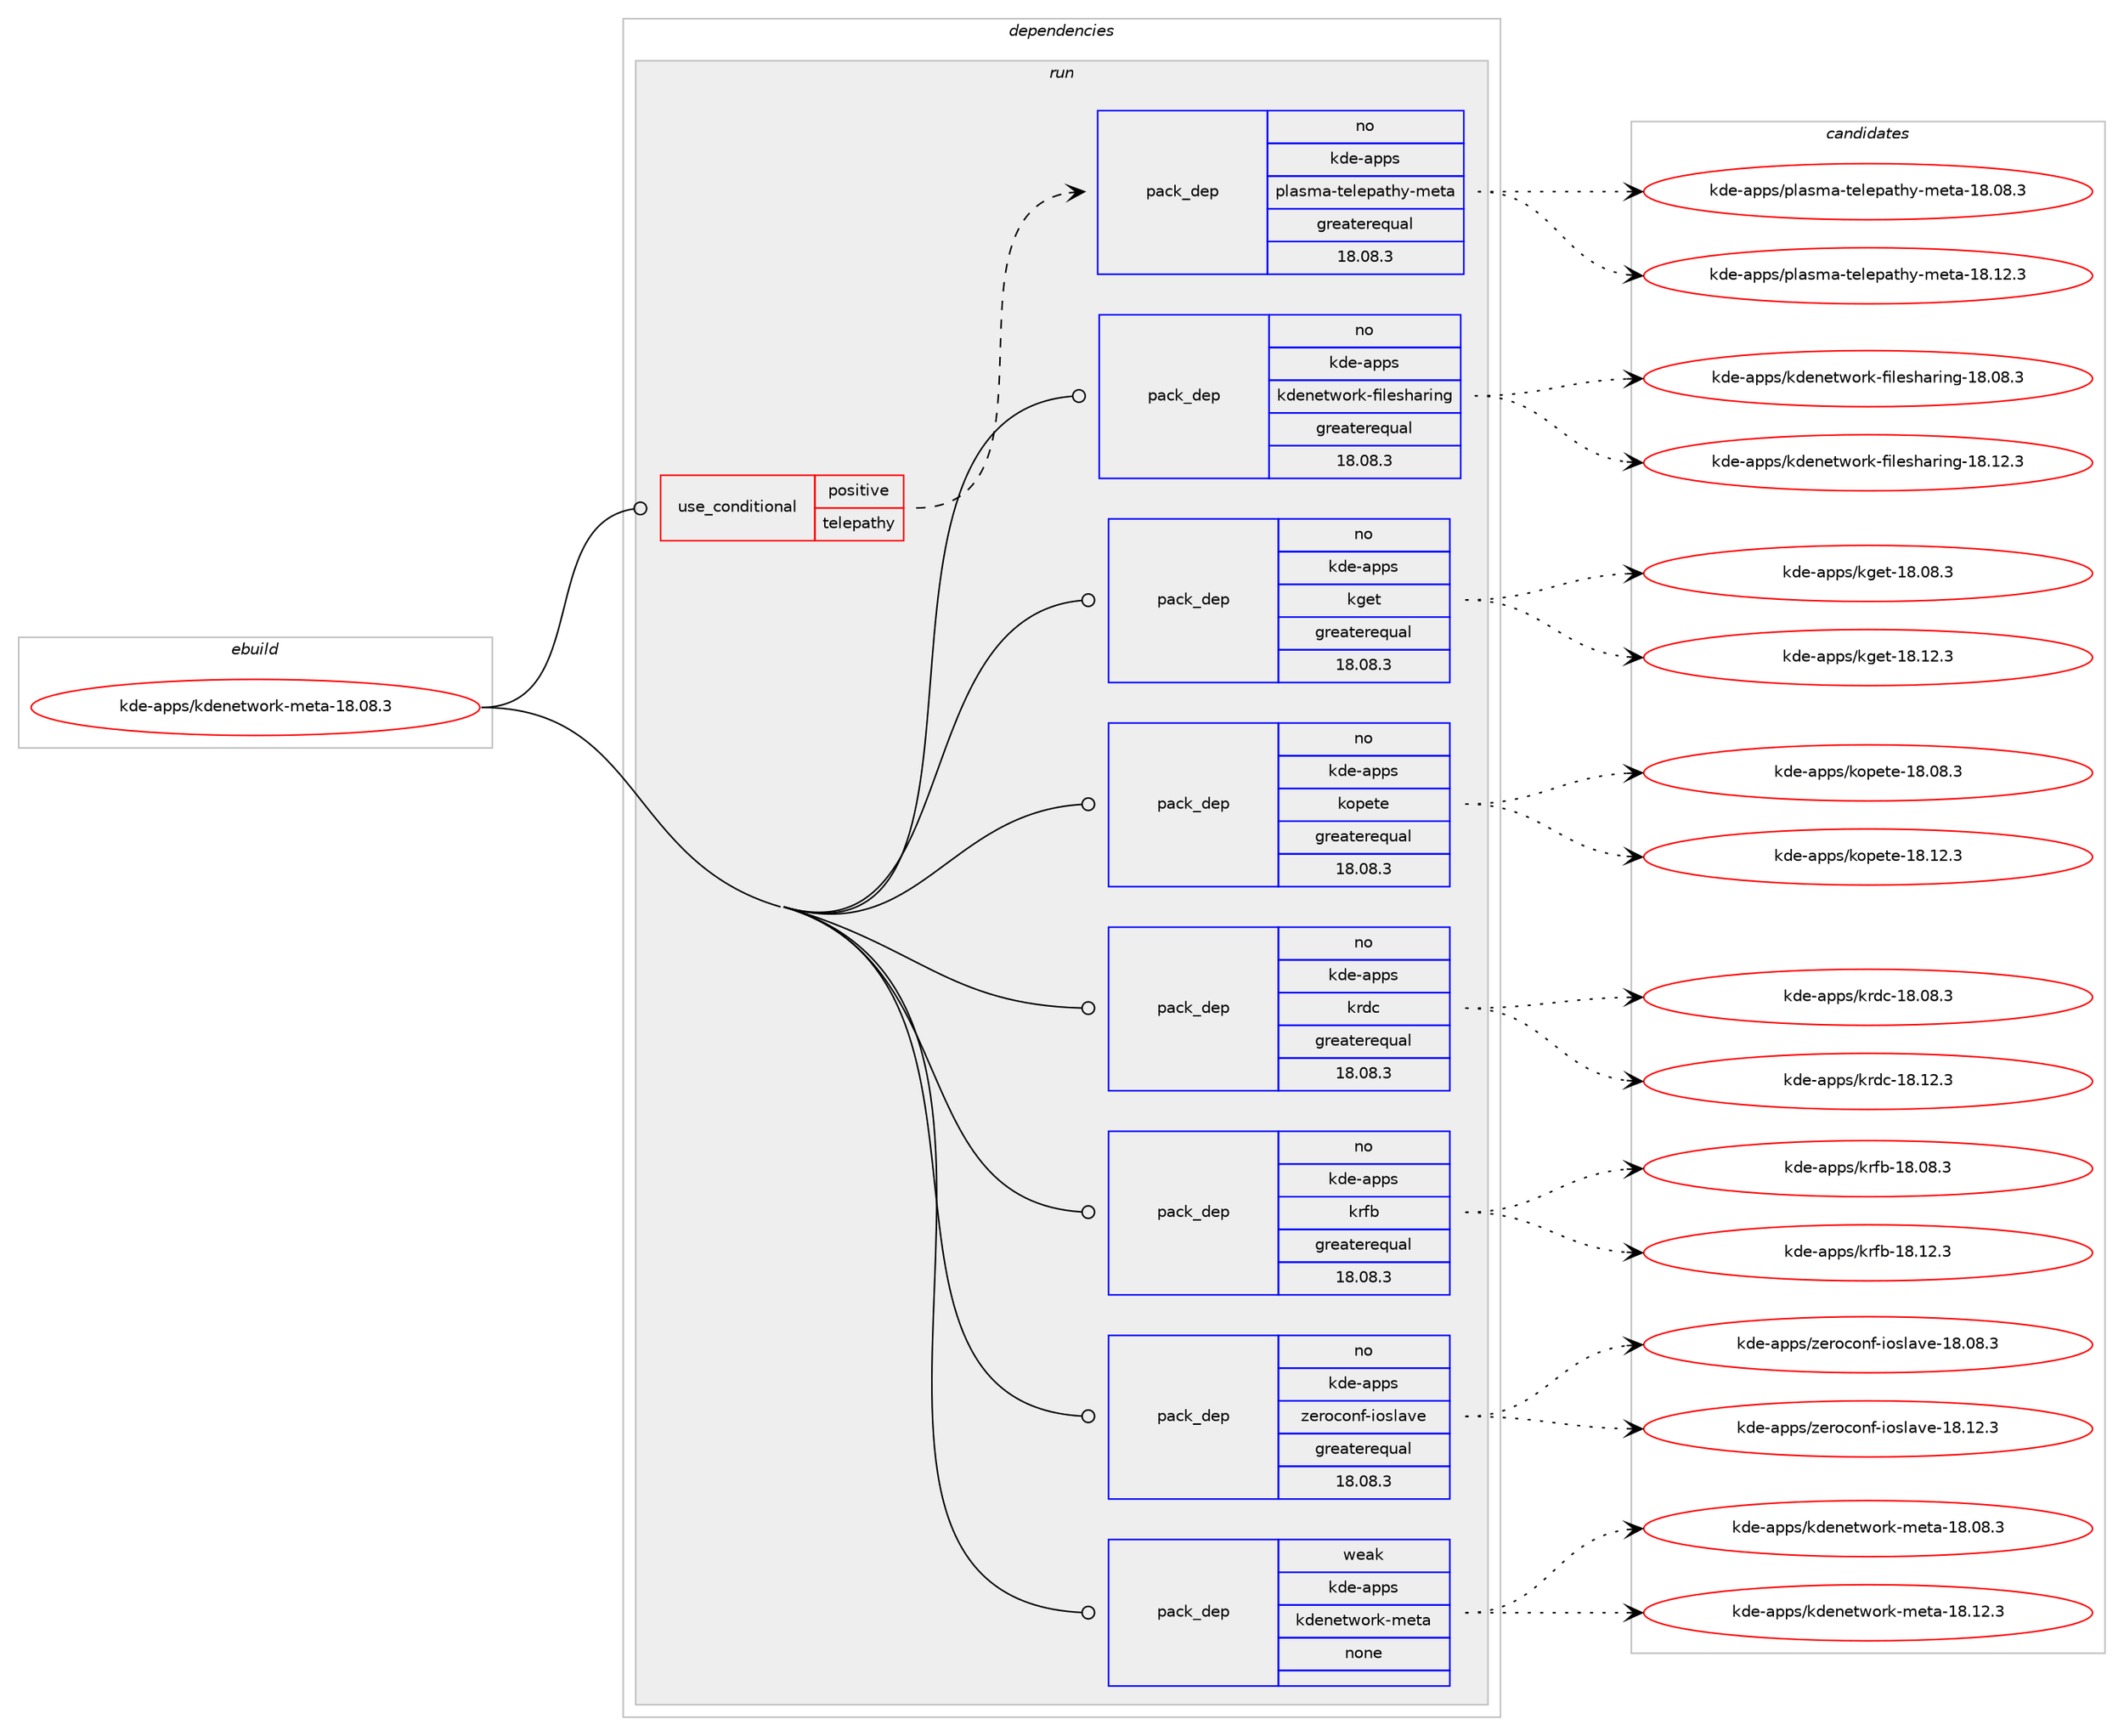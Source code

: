 digraph prolog {

# *************
# Graph options
# *************

newrank=true;
concentrate=true;
compound=true;
graph [rankdir=LR,fontname=Helvetica,fontsize=10,ranksep=1.5];#, ranksep=2.5, nodesep=0.2];
edge  [arrowhead=vee];
node  [fontname=Helvetica,fontsize=10];

# **********
# The ebuild
# **********

subgraph cluster_leftcol {
color=gray;
rank=same;
label=<<i>ebuild</i>>;
id [label="kde-apps/kdenetwork-meta-18.08.3", color=red, width=4, href="../kde-apps/kdenetwork-meta-18.08.3.svg"];
}

# ****************
# The dependencies
# ****************

subgraph cluster_midcol {
color=gray;
label=<<i>dependencies</i>>;
subgraph cluster_compile {
fillcolor="#eeeeee";
style=filled;
label=<<i>compile</i>>;
}
subgraph cluster_compileandrun {
fillcolor="#eeeeee";
style=filled;
label=<<i>compile and run</i>>;
}
subgraph cluster_run {
fillcolor="#eeeeee";
style=filled;
label=<<i>run</i>>;
subgraph cond428781 {
dependency1574926 [label=<<TABLE BORDER="0" CELLBORDER="1" CELLSPACING="0" CELLPADDING="4"><TR><TD ROWSPAN="3" CELLPADDING="10">use_conditional</TD></TR><TR><TD>positive</TD></TR><TR><TD>telepathy</TD></TR></TABLE>>, shape=none, color=red];
subgraph pack1121704 {
dependency1574927 [label=<<TABLE BORDER="0" CELLBORDER="1" CELLSPACING="0" CELLPADDING="4" WIDTH="220"><TR><TD ROWSPAN="6" CELLPADDING="30">pack_dep</TD></TR><TR><TD WIDTH="110">no</TD></TR><TR><TD>kde-apps</TD></TR><TR><TD>plasma-telepathy-meta</TD></TR><TR><TD>greaterequal</TD></TR><TR><TD>18.08.3</TD></TR></TABLE>>, shape=none, color=blue];
}
dependency1574926:e -> dependency1574927:w [weight=20,style="dashed",arrowhead="vee"];
}
id:e -> dependency1574926:w [weight=20,style="solid",arrowhead="odot"];
subgraph pack1121705 {
dependency1574928 [label=<<TABLE BORDER="0" CELLBORDER="1" CELLSPACING="0" CELLPADDING="4" WIDTH="220"><TR><TD ROWSPAN="6" CELLPADDING="30">pack_dep</TD></TR><TR><TD WIDTH="110">no</TD></TR><TR><TD>kde-apps</TD></TR><TR><TD>kdenetwork-filesharing</TD></TR><TR><TD>greaterequal</TD></TR><TR><TD>18.08.3</TD></TR></TABLE>>, shape=none, color=blue];
}
id:e -> dependency1574928:w [weight=20,style="solid",arrowhead="odot"];
subgraph pack1121706 {
dependency1574929 [label=<<TABLE BORDER="0" CELLBORDER="1" CELLSPACING="0" CELLPADDING="4" WIDTH="220"><TR><TD ROWSPAN="6" CELLPADDING="30">pack_dep</TD></TR><TR><TD WIDTH="110">no</TD></TR><TR><TD>kde-apps</TD></TR><TR><TD>kget</TD></TR><TR><TD>greaterequal</TD></TR><TR><TD>18.08.3</TD></TR></TABLE>>, shape=none, color=blue];
}
id:e -> dependency1574929:w [weight=20,style="solid",arrowhead="odot"];
subgraph pack1121707 {
dependency1574930 [label=<<TABLE BORDER="0" CELLBORDER="1" CELLSPACING="0" CELLPADDING="4" WIDTH="220"><TR><TD ROWSPAN="6" CELLPADDING="30">pack_dep</TD></TR><TR><TD WIDTH="110">no</TD></TR><TR><TD>kde-apps</TD></TR><TR><TD>kopete</TD></TR><TR><TD>greaterequal</TD></TR><TR><TD>18.08.3</TD></TR></TABLE>>, shape=none, color=blue];
}
id:e -> dependency1574930:w [weight=20,style="solid",arrowhead="odot"];
subgraph pack1121708 {
dependency1574931 [label=<<TABLE BORDER="0" CELLBORDER="1" CELLSPACING="0" CELLPADDING="4" WIDTH="220"><TR><TD ROWSPAN="6" CELLPADDING="30">pack_dep</TD></TR><TR><TD WIDTH="110">no</TD></TR><TR><TD>kde-apps</TD></TR><TR><TD>krdc</TD></TR><TR><TD>greaterequal</TD></TR><TR><TD>18.08.3</TD></TR></TABLE>>, shape=none, color=blue];
}
id:e -> dependency1574931:w [weight=20,style="solid",arrowhead="odot"];
subgraph pack1121709 {
dependency1574932 [label=<<TABLE BORDER="0" CELLBORDER="1" CELLSPACING="0" CELLPADDING="4" WIDTH="220"><TR><TD ROWSPAN="6" CELLPADDING="30">pack_dep</TD></TR><TR><TD WIDTH="110">no</TD></TR><TR><TD>kde-apps</TD></TR><TR><TD>krfb</TD></TR><TR><TD>greaterequal</TD></TR><TR><TD>18.08.3</TD></TR></TABLE>>, shape=none, color=blue];
}
id:e -> dependency1574932:w [weight=20,style="solid",arrowhead="odot"];
subgraph pack1121710 {
dependency1574933 [label=<<TABLE BORDER="0" CELLBORDER="1" CELLSPACING="0" CELLPADDING="4" WIDTH="220"><TR><TD ROWSPAN="6" CELLPADDING="30">pack_dep</TD></TR><TR><TD WIDTH="110">no</TD></TR><TR><TD>kde-apps</TD></TR><TR><TD>zeroconf-ioslave</TD></TR><TR><TD>greaterequal</TD></TR><TR><TD>18.08.3</TD></TR></TABLE>>, shape=none, color=blue];
}
id:e -> dependency1574933:w [weight=20,style="solid",arrowhead="odot"];
subgraph pack1121711 {
dependency1574934 [label=<<TABLE BORDER="0" CELLBORDER="1" CELLSPACING="0" CELLPADDING="4" WIDTH="220"><TR><TD ROWSPAN="6" CELLPADDING="30">pack_dep</TD></TR><TR><TD WIDTH="110">weak</TD></TR><TR><TD>kde-apps</TD></TR><TR><TD>kdenetwork-meta</TD></TR><TR><TD>none</TD></TR><TR><TD></TD></TR></TABLE>>, shape=none, color=blue];
}
id:e -> dependency1574934:w [weight=20,style="solid",arrowhead="odot"];
}
}

# **************
# The candidates
# **************

subgraph cluster_choices {
rank=same;
color=gray;
label=<<i>candidates</i>>;

subgraph choice1121704 {
color=black;
nodesep=1;
choice1071001014597112112115471121089711510997451161011081011129711610412145109101116974549564648564651 [label="kde-apps/plasma-telepathy-meta-18.08.3", color=red, width=4,href="../kde-apps/plasma-telepathy-meta-18.08.3.svg"];
choice1071001014597112112115471121089711510997451161011081011129711610412145109101116974549564649504651 [label="kde-apps/plasma-telepathy-meta-18.12.3", color=red, width=4,href="../kde-apps/plasma-telepathy-meta-18.12.3.svg"];
dependency1574927:e -> choice1071001014597112112115471121089711510997451161011081011129711610412145109101116974549564648564651:w [style=dotted,weight="100"];
dependency1574927:e -> choice1071001014597112112115471121089711510997451161011081011129711610412145109101116974549564649504651:w [style=dotted,weight="100"];
}
subgraph choice1121705 {
color=black;
nodesep=1;
choice10710010145971121121154710710010111010111611911111410745102105108101115104971141051101034549564648564651 [label="kde-apps/kdenetwork-filesharing-18.08.3", color=red, width=4,href="../kde-apps/kdenetwork-filesharing-18.08.3.svg"];
choice10710010145971121121154710710010111010111611911111410745102105108101115104971141051101034549564649504651 [label="kde-apps/kdenetwork-filesharing-18.12.3", color=red, width=4,href="../kde-apps/kdenetwork-filesharing-18.12.3.svg"];
dependency1574928:e -> choice10710010145971121121154710710010111010111611911111410745102105108101115104971141051101034549564648564651:w [style=dotted,weight="100"];
dependency1574928:e -> choice10710010145971121121154710710010111010111611911111410745102105108101115104971141051101034549564649504651:w [style=dotted,weight="100"];
}
subgraph choice1121706 {
color=black;
nodesep=1;
choice1071001014597112112115471071031011164549564648564651 [label="kde-apps/kget-18.08.3", color=red, width=4,href="../kde-apps/kget-18.08.3.svg"];
choice1071001014597112112115471071031011164549564649504651 [label="kde-apps/kget-18.12.3", color=red, width=4,href="../kde-apps/kget-18.12.3.svg"];
dependency1574929:e -> choice1071001014597112112115471071031011164549564648564651:w [style=dotted,weight="100"];
dependency1574929:e -> choice1071001014597112112115471071031011164549564649504651:w [style=dotted,weight="100"];
}
subgraph choice1121707 {
color=black;
nodesep=1;
choice1071001014597112112115471071111121011161014549564648564651 [label="kde-apps/kopete-18.08.3", color=red, width=4,href="../kde-apps/kopete-18.08.3.svg"];
choice1071001014597112112115471071111121011161014549564649504651 [label="kde-apps/kopete-18.12.3", color=red, width=4,href="../kde-apps/kopete-18.12.3.svg"];
dependency1574930:e -> choice1071001014597112112115471071111121011161014549564648564651:w [style=dotted,weight="100"];
dependency1574930:e -> choice1071001014597112112115471071111121011161014549564649504651:w [style=dotted,weight="100"];
}
subgraph choice1121708 {
color=black;
nodesep=1;
choice107100101459711211211547107114100994549564648564651 [label="kde-apps/krdc-18.08.3", color=red, width=4,href="../kde-apps/krdc-18.08.3.svg"];
choice107100101459711211211547107114100994549564649504651 [label="kde-apps/krdc-18.12.3", color=red, width=4,href="../kde-apps/krdc-18.12.3.svg"];
dependency1574931:e -> choice107100101459711211211547107114100994549564648564651:w [style=dotted,weight="100"];
dependency1574931:e -> choice107100101459711211211547107114100994549564649504651:w [style=dotted,weight="100"];
}
subgraph choice1121709 {
color=black;
nodesep=1;
choice107100101459711211211547107114102984549564648564651 [label="kde-apps/krfb-18.08.3", color=red, width=4,href="../kde-apps/krfb-18.08.3.svg"];
choice107100101459711211211547107114102984549564649504651 [label="kde-apps/krfb-18.12.3", color=red, width=4,href="../kde-apps/krfb-18.12.3.svg"];
dependency1574932:e -> choice107100101459711211211547107114102984549564648564651:w [style=dotted,weight="100"];
dependency1574932:e -> choice107100101459711211211547107114102984549564649504651:w [style=dotted,weight="100"];
}
subgraph choice1121710 {
color=black;
nodesep=1;
choice1071001014597112112115471221011141119911111010245105111115108971181014549564648564651 [label="kde-apps/zeroconf-ioslave-18.08.3", color=red, width=4,href="../kde-apps/zeroconf-ioslave-18.08.3.svg"];
choice1071001014597112112115471221011141119911111010245105111115108971181014549564649504651 [label="kde-apps/zeroconf-ioslave-18.12.3", color=red, width=4,href="../kde-apps/zeroconf-ioslave-18.12.3.svg"];
dependency1574933:e -> choice1071001014597112112115471221011141119911111010245105111115108971181014549564648564651:w [style=dotted,weight="100"];
dependency1574933:e -> choice1071001014597112112115471221011141119911111010245105111115108971181014549564649504651:w [style=dotted,weight="100"];
}
subgraph choice1121711 {
color=black;
nodesep=1;
choice10710010145971121121154710710010111010111611911111410745109101116974549564648564651 [label="kde-apps/kdenetwork-meta-18.08.3", color=red, width=4,href="../kde-apps/kdenetwork-meta-18.08.3.svg"];
choice10710010145971121121154710710010111010111611911111410745109101116974549564649504651 [label="kde-apps/kdenetwork-meta-18.12.3", color=red, width=4,href="../kde-apps/kdenetwork-meta-18.12.3.svg"];
dependency1574934:e -> choice10710010145971121121154710710010111010111611911111410745109101116974549564648564651:w [style=dotted,weight="100"];
dependency1574934:e -> choice10710010145971121121154710710010111010111611911111410745109101116974549564649504651:w [style=dotted,weight="100"];
}
}

}
